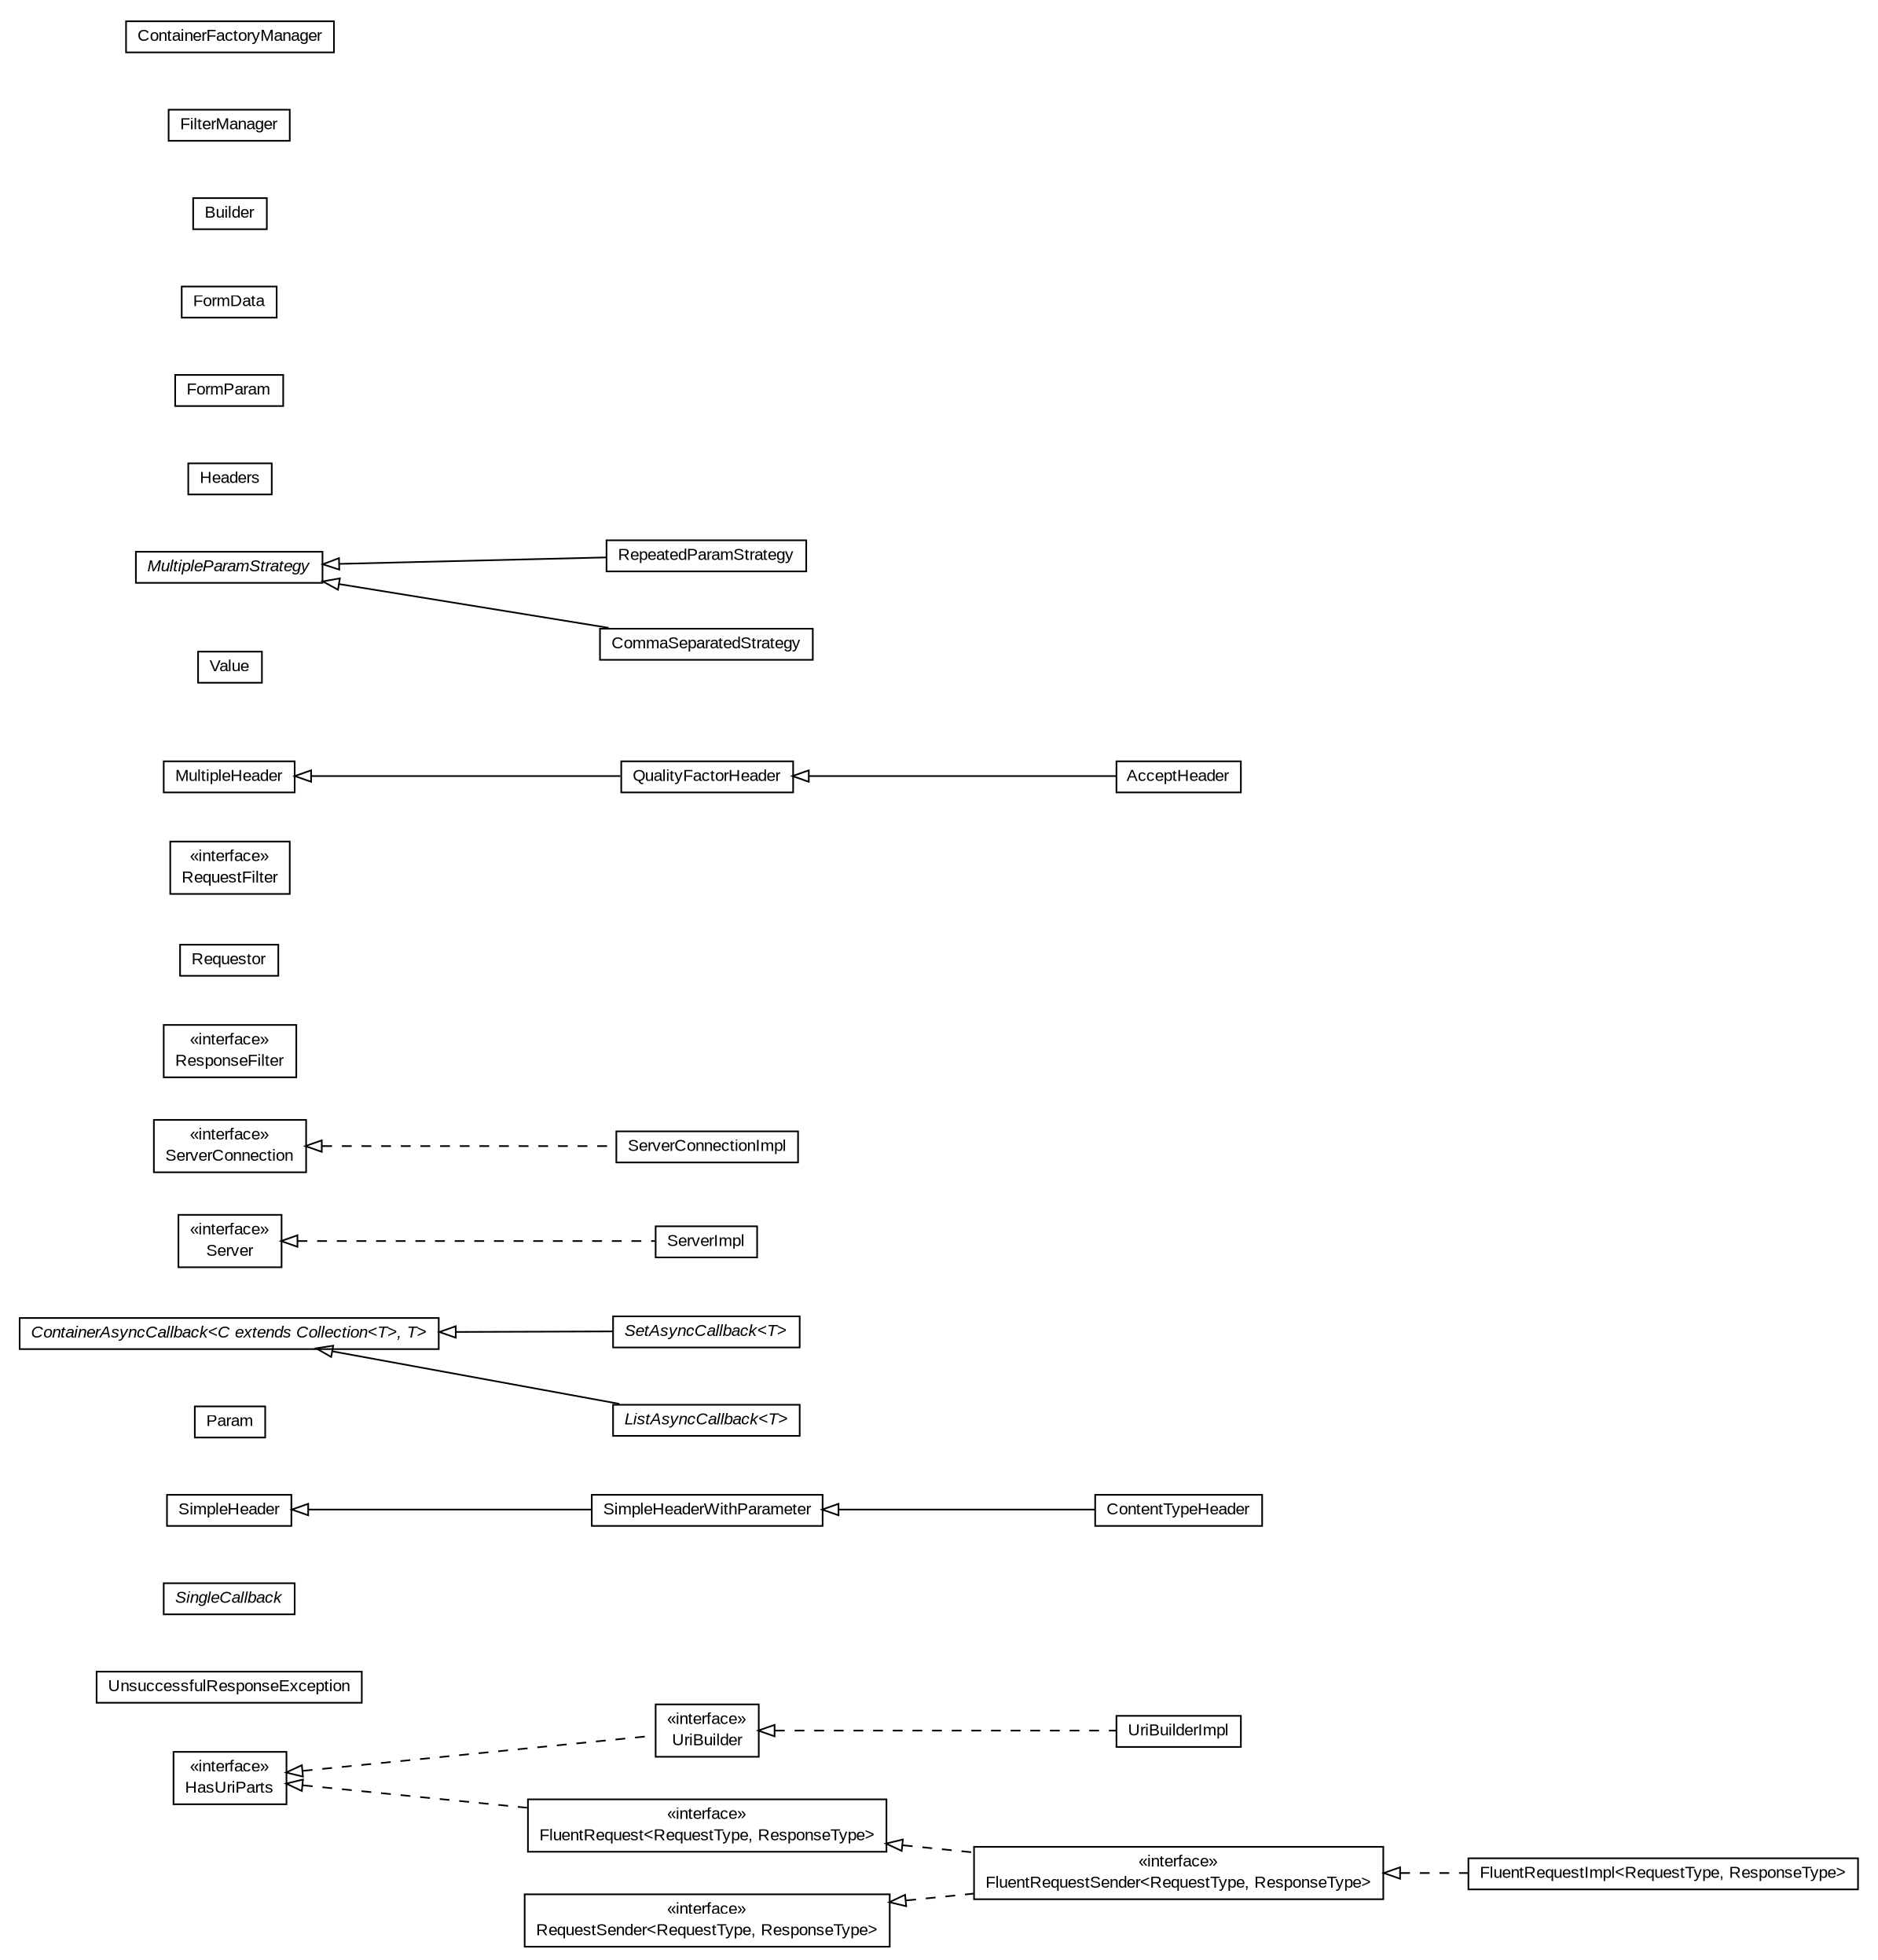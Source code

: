 #!/usr/local/bin/dot
#
# Class diagram 
# Generated by UMLGraph version R5_6-24-gf6e263 (http://www.umlgraph.org/)
#

digraph G {
	edge [fontname="arial",fontsize=10,labelfontname="arial",labelfontsize=10];
	node [fontname="arial",fontsize=10,shape=plaintext];
	nodesep=0.25;
	ranksep=0.5;
	rankdir=LR;
	// org.turbogwt.net.http.UriBuilderImpl
	c0 [label=<<table title="org.turbogwt.net.http.UriBuilderImpl" border="0" cellborder="1" cellspacing="0" cellpadding="2" port="p" href="./UriBuilderImpl.html">
		<tr><td><table border="0" cellspacing="0" cellpadding="1">
<tr><td align="center" balign="center"> UriBuilderImpl </td></tr>
		</table></td></tr>
		</table>>, URL="./UriBuilderImpl.html", fontname="arial", fontcolor="black", fontsize=10.0];
	// org.turbogwt.net.http.UriBuilder
	c1 [label=<<table title="org.turbogwt.net.http.UriBuilder" border="0" cellborder="1" cellspacing="0" cellpadding="2" port="p" href="./UriBuilder.html">
		<tr><td><table border="0" cellspacing="0" cellpadding="1">
<tr><td align="center" balign="center"> &#171;interface&#187; </td></tr>
<tr><td align="center" balign="center"> UriBuilder </td></tr>
		</table></td></tr>
		</table>>, URL="./UriBuilder.html", fontname="arial", fontcolor="black", fontsize=10.0];
	// org.turbogwt.net.http.UnsuccessfulResponseException
	c2 [label=<<table title="org.turbogwt.net.http.UnsuccessfulResponseException" border="0" cellborder="1" cellspacing="0" cellpadding="2" port="p" href="./UnsuccessfulResponseException.html">
		<tr><td><table border="0" cellspacing="0" cellpadding="1">
<tr><td align="center" balign="center"> UnsuccessfulResponseException </td></tr>
		</table></td></tr>
		</table>>, URL="./UnsuccessfulResponseException.html", fontname="arial", fontcolor="black", fontsize=10.0];
	// org.turbogwt.net.http.SingleCallback
	c3 [label=<<table title="org.turbogwt.net.http.SingleCallback" border="0" cellborder="1" cellspacing="0" cellpadding="2" port="p" href="./SingleCallback.html">
		<tr><td><table border="0" cellspacing="0" cellpadding="1">
<tr><td align="center" balign="center"><font face="arial italic"> SingleCallback </font></td></tr>
		</table></td></tr>
		</table>>, URL="./SingleCallback.html", fontname="arial", fontcolor="black", fontsize=10.0];
	// org.turbogwt.net.http.SimpleHeaderWithParameter
	c4 [label=<<table title="org.turbogwt.net.http.SimpleHeaderWithParameter" border="0" cellborder="1" cellspacing="0" cellpadding="2" port="p" href="./SimpleHeaderWithParameter.html">
		<tr><td><table border="0" cellspacing="0" cellpadding="1">
<tr><td align="center" balign="center"> SimpleHeaderWithParameter </td></tr>
		</table></td></tr>
		</table>>, URL="./SimpleHeaderWithParameter.html", fontname="arial", fontcolor="black", fontsize=10.0];
	// org.turbogwt.net.http.SimpleHeaderWithParameter.Param
	c5 [label=<<table title="org.turbogwt.net.http.SimpleHeaderWithParameter.Param" border="0" cellborder="1" cellspacing="0" cellpadding="2" port="p" href="./SimpleHeaderWithParameter.Param.html">
		<tr><td><table border="0" cellspacing="0" cellpadding="1">
<tr><td align="center" balign="center"> Param </td></tr>
		</table></td></tr>
		</table>>, URL="./SimpleHeaderWithParameter.Param.html", fontname="arial", fontcolor="black", fontsize=10.0];
	// org.turbogwt.net.http.SimpleHeader
	c6 [label=<<table title="org.turbogwt.net.http.SimpleHeader" border="0" cellborder="1" cellspacing="0" cellpadding="2" port="p" href="./SimpleHeader.html">
		<tr><td><table border="0" cellspacing="0" cellpadding="1">
<tr><td align="center" balign="center"> SimpleHeader </td></tr>
		</table></td></tr>
		</table>>, URL="./SimpleHeader.html", fontname="arial", fontcolor="black", fontsize=10.0];
	// org.turbogwt.net.http.SetAsyncCallback<T>
	c7 [label=<<table title="org.turbogwt.net.http.SetAsyncCallback" border="0" cellborder="1" cellspacing="0" cellpadding="2" port="p" href="./SetAsyncCallback.html">
		<tr><td><table border="0" cellspacing="0" cellpadding="1">
<tr><td align="center" balign="center"><font face="arial italic"> SetAsyncCallback&lt;T&gt; </font></td></tr>
		</table></td></tr>
		</table>>, URL="./SetAsyncCallback.html", fontname="arial", fontcolor="black", fontsize=10.0];
	// org.turbogwt.net.http.ServerImpl
	c8 [label=<<table title="org.turbogwt.net.http.ServerImpl" border="0" cellborder="1" cellspacing="0" cellpadding="2" port="p" href="./ServerImpl.html">
		<tr><td><table border="0" cellspacing="0" cellpadding="1">
<tr><td align="center" balign="center"> ServerImpl </td></tr>
		</table></td></tr>
		</table>>, URL="./ServerImpl.html", fontname="arial", fontcolor="black", fontsize=10.0];
	// org.turbogwt.net.http.ServerConnectionImpl
	c9 [label=<<table title="org.turbogwt.net.http.ServerConnectionImpl" border="0" cellborder="1" cellspacing="0" cellpadding="2" port="p" href="./ServerConnectionImpl.html">
		<tr><td><table border="0" cellspacing="0" cellpadding="1">
<tr><td align="center" balign="center"> ServerConnectionImpl </td></tr>
		</table></td></tr>
		</table>>, URL="./ServerConnectionImpl.html", fontname="arial", fontcolor="black", fontsize=10.0];
	// org.turbogwt.net.http.ServerConnection
	c10 [label=<<table title="org.turbogwt.net.http.ServerConnection" border="0" cellborder="1" cellspacing="0" cellpadding="2" port="p" href="./ServerConnection.html">
		<tr><td><table border="0" cellspacing="0" cellpadding="1">
<tr><td align="center" balign="center"> &#171;interface&#187; </td></tr>
<tr><td align="center" balign="center"> ServerConnection </td></tr>
		</table></td></tr>
		</table>>, URL="./ServerConnection.html", fontname="arial", fontcolor="black", fontsize=10.0];
	// org.turbogwt.net.http.Server
	c11 [label=<<table title="org.turbogwt.net.http.Server" border="0" cellborder="1" cellspacing="0" cellpadding="2" port="p" href="./Server.html">
		<tr><td><table border="0" cellspacing="0" cellpadding="1">
<tr><td align="center" balign="center"> &#171;interface&#187; </td></tr>
<tr><td align="center" balign="center"> Server </td></tr>
		</table></td></tr>
		</table>>, URL="./Server.html", fontname="arial", fontcolor="black", fontsize=10.0];
	// org.turbogwt.net.http.ResponseFilter
	c12 [label=<<table title="org.turbogwt.net.http.ResponseFilter" border="0" cellborder="1" cellspacing="0" cellpadding="2" port="p" href="./ResponseFilter.html">
		<tr><td><table border="0" cellspacing="0" cellpadding="1">
<tr><td align="center" balign="center"> &#171;interface&#187; </td></tr>
<tr><td align="center" balign="center"> ResponseFilter </td></tr>
		</table></td></tr>
		</table>>, URL="./ResponseFilter.html", fontname="arial", fontcolor="black", fontsize=10.0];
	// org.turbogwt.net.http.RequestSender<RequestType, ResponseType>
	c13 [label=<<table title="org.turbogwt.net.http.RequestSender" border="0" cellborder="1" cellspacing="0" cellpadding="2" port="p" href="./RequestSender.html">
		<tr><td><table border="0" cellspacing="0" cellpadding="1">
<tr><td align="center" balign="center"> &#171;interface&#187; </td></tr>
<tr><td align="center" balign="center"> RequestSender&lt;RequestType, ResponseType&gt; </td></tr>
		</table></td></tr>
		</table>>, URL="./RequestSender.html", fontname="arial", fontcolor="black", fontsize=10.0];
	// org.turbogwt.net.http.Requestor
	c14 [label=<<table title="org.turbogwt.net.http.Requestor" border="0" cellborder="1" cellspacing="0" cellpadding="2" port="p" href="./Requestor.html">
		<tr><td><table border="0" cellspacing="0" cellpadding="1">
<tr><td align="center" balign="center"> Requestor </td></tr>
		</table></td></tr>
		</table>>, URL="./Requestor.html", fontname="arial", fontcolor="black", fontsize=10.0];
	// org.turbogwt.net.http.RequestFilter
	c15 [label=<<table title="org.turbogwt.net.http.RequestFilter" border="0" cellborder="1" cellspacing="0" cellpadding="2" port="p" href="./RequestFilter.html">
		<tr><td><table border="0" cellspacing="0" cellpadding="1">
<tr><td align="center" balign="center"> &#171;interface&#187; </td></tr>
<tr><td align="center" balign="center"> RequestFilter </td></tr>
		</table></td></tr>
		</table>>, URL="./RequestFilter.html", fontname="arial", fontcolor="black", fontsize=10.0];
	// org.turbogwt.net.http.QualityFactorHeader
	c16 [label=<<table title="org.turbogwt.net.http.QualityFactorHeader" border="0" cellborder="1" cellspacing="0" cellpadding="2" port="p" href="./QualityFactorHeader.html">
		<tr><td><table border="0" cellspacing="0" cellpadding="1">
<tr><td align="center" balign="center"> QualityFactorHeader </td></tr>
		</table></td></tr>
		</table>>, URL="./QualityFactorHeader.html", fontname="arial", fontcolor="black", fontsize=10.0];
	// org.turbogwt.net.http.QualityFactorHeader.Value
	c17 [label=<<table title="org.turbogwt.net.http.QualityFactorHeader.Value" border="0" cellborder="1" cellspacing="0" cellpadding="2" port="p" href="./QualityFactorHeader.Value.html">
		<tr><td><table border="0" cellspacing="0" cellpadding="1">
<tr><td align="center" balign="center"> Value </td></tr>
		</table></td></tr>
		</table>>, URL="./QualityFactorHeader.Value.html", fontname="arial", fontcolor="black", fontsize=10.0];
	// org.turbogwt.net.http.MultipleParamStrategy
	c18 [label=<<table title="org.turbogwt.net.http.MultipleParamStrategy" border="0" cellborder="1" cellspacing="0" cellpadding="2" port="p" href="./MultipleParamStrategy.html">
		<tr><td><table border="0" cellspacing="0" cellpadding="1">
<tr><td align="center" balign="center"><font face="arial italic"> MultipleParamStrategy </font></td></tr>
		</table></td></tr>
		</table>>, URL="./MultipleParamStrategy.html", fontname="arial", fontcolor="black", fontsize=10.0];
	// org.turbogwt.net.http.MultipleParamStrategy.RepeatedParamStrategy
	c19 [label=<<table title="org.turbogwt.net.http.MultipleParamStrategy.RepeatedParamStrategy" border="0" cellborder="1" cellspacing="0" cellpadding="2" port="p" href="./MultipleParamStrategy.RepeatedParamStrategy.html">
		<tr><td><table border="0" cellspacing="0" cellpadding="1">
<tr><td align="center" balign="center"> RepeatedParamStrategy </td></tr>
		</table></td></tr>
		</table>>, URL="./MultipleParamStrategy.RepeatedParamStrategy.html", fontname="arial", fontcolor="black", fontsize=10.0];
	// org.turbogwt.net.http.MultipleParamStrategy.CommaSeparatedStrategy
	c20 [label=<<table title="org.turbogwt.net.http.MultipleParamStrategy.CommaSeparatedStrategy" border="0" cellborder="1" cellspacing="0" cellpadding="2" port="p" href="./MultipleParamStrategy.CommaSeparatedStrategy.html">
		<tr><td><table border="0" cellspacing="0" cellpadding="1">
<tr><td align="center" balign="center"> CommaSeparatedStrategy </td></tr>
		</table></td></tr>
		</table>>, URL="./MultipleParamStrategy.CommaSeparatedStrategy.html", fontname="arial", fontcolor="black", fontsize=10.0];
	// org.turbogwt.net.http.MultipleHeader
	c21 [label=<<table title="org.turbogwt.net.http.MultipleHeader" border="0" cellborder="1" cellspacing="0" cellpadding="2" port="p" href="./MultipleHeader.html">
		<tr><td><table border="0" cellspacing="0" cellpadding="1">
<tr><td align="center" balign="center"> MultipleHeader </td></tr>
		</table></td></tr>
		</table>>, URL="./MultipleHeader.html", fontname="arial", fontcolor="black", fontsize=10.0];
	// org.turbogwt.net.http.ListAsyncCallback<T>
	c22 [label=<<table title="org.turbogwt.net.http.ListAsyncCallback" border="0" cellborder="1" cellspacing="0" cellpadding="2" port="p" href="./ListAsyncCallback.html">
		<tr><td><table border="0" cellspacing="0" cellpadding="1">
<tr><td align="center" balign="center"><font face="arial italic"> ListAsyncCallback&lt;T&gt; </font></td></tr>
		</table></td></tr>
		</table>>, URL="./ListAsyncCallback.html", fontname="arial", fontcolor="black", fontsize=10.0];
	// org.turbogwt.net.http.Headers
	c23 [label=<<table title="org.turbogwt.net.http.Headers" border="0" cellborder="1" cellspacing="0" cellpadding="2" port="p" href="./Headers.html">
		<tr><td><table border="0" cellspacing="0" cellpadding="1">
<tr><td align="center" balign="center"> Headers </td></tr>
		</table></td></tr>
		</table>>, URL="./Headers.html", fontname="arial", fontcolor="black", fontsize=10.0];
	// org.turbogwt.net.http.HasUriParts
	c24 [label=<<table title="org.turbogwt.net.http.HasUriParts" border="0" cellborder="1" cellspacing="0" cellpadding="2" port="p" href="./HasUriParts.html">
		<tr><td><table border="0" cellspacing="0" cellpadding="1">
<tr><td align="center" balign="center"> &#171;interface&#187; </td></tr>
<tr><td align="center" balign="center"> HasUriParts </td></tr>
		</table></td></tr>
		</table>>, URL="./HasUriParts.html", fontname="arial", fontcolor="black", fontsize=10.0];
	// org.turbogwt.net.http.FormParam
	c25 [label=<<table title="org.turbogwt.net.http.FormParam" border="0" cellborder="1" cellspacing="0" cellpadding="2" port="p" href="./FormParam.html">
		<tr><td><table border="0" cellspacing="0" cellpadding="1">
<tr><td align="center" balign="center"> FormParam </td></tr>
		</table></td></tr>
		</table>>, URL="./FormParam.html", fontname="arial", fontcolor="black", fontsize=10.0];
	// org.turbogwt.net.http.FormData
	c26 [label=<<table title="org.turbogwt.net.http.FormData" border="0" cellborder="1" cellspacing="0" cellpadding="2" port="p" href="./FormData.html">
		<tr><td><table border="0" cellspacing="0" cellpadding="1">
<tr><td align="center" balign="center"> FormData </td></tr>
		</table></td></tr>
		</table>>, URL="./FormData.html", fontname="arial", fontcolor="black", fontsize=10.0];
	// org.turbogwt.net.http.FormData.Builder
	c27 [label=<<table title="org.turbogwt.net.http.FormData.Builder" border="0" cellborder="1" cellspacing="0" cellpadding="2" port="p" href="./FormData.Builder.html">
		<tr><td><table border="0" cellspacing="0" cellpadding="1">
<tr><td align="center" balign="center"> Builder </td></tr>
		</table></td></tr>
		</table>>, URL="./FormData.Builder.html", fontname="arial", fontcolor="black", fontsize=10.0];
	// org.turbogwt.net.http.FluentRequestSender<RequestType, ResponseType>
	c28 [label=<<table title="org.turbogwt.net.http.FluentRequestSender" border="0" cellborder="1" cellspacing="0" cellpadding="2" port="p" href="./FluentRequestSender.html">
		<tr><td><table border="0" cellspacing="0" cellpadding="1">
<tr><td align="center" balign="center"> &#171;interface&#187; </td></tr>
<tr><td align="center" balign="center"> FluentRequestSender&lt;RequestType, ResponseType&gt; </td></tr>
		</table></td></tr>
		</table>>, URL="./FluentRequestSender.html", fontname="arial", fontcolor="black", fontsize=10.0];
	// org.turbogwt.net.http.FluentRequestImpl<RequestType, ResponseType>
	c29 [label=<<table title="org.turbogwt.net.http.FluentRequestImpl" border="0" cellborder="1" cellspacing="0" cellpadding="2" port="p" href="./FluentRequestImpl.html">
		<tr><td><table border="0" cellspacing="0" cellpadding="1">
<tr><td align="center" balign="center"> FluentRequestImpl&lt;RequestType, ResponseType&gt; </td></tr>
		</table></td></tr>
		</table>>, URL="./FluentRequestImpl.html", fontname="arial", fontcolor="black", fontsize=10.0];
	// org.turbogwt.net.http.FluentRequest<RequestType, ResponseType>
	c30 [label=<<table title="org.turbogwt.net.http.FluentRequest" border="0" cellborder="1" cellspacing="0" cellpadding="2" port="p" href="./FluentRequest.html">
		<tr><td><table border="0" cellspacing="0" cellpadding="1">
<tr><td align="center" balign="center"> &#171;interface&#187; </td></tr>
<tr><td align="center" balign="center"> FluentRequest&lt;RequestType, ResponseType&gt; </td></tr>
		</table></td></tr>
		</table>>, URL="./FluentRequest.html", fontname="arial", fontcolor="black", fontsize=10.0];
	// org.turbogwt.net.http.FilterManager
	c31 [label=<<table title="org.turbogwt.net.http.FilterManager" border="0" cellborder="1" cellspacing="0" cellpadding="2" port="p" href="./FilterManager.html">
		<tr><td><table border="0" cellspacing="0" cellpadding="1">
<tr><td align="center" balign="center"> FilterManager </td></tr>
		</table></td></tr>
		</table>>, URL="./FilterManager.html", fontname="arial", fontcolor="black", fontsize=10.0];
	// org.turbogwt.net.http.ContentTypeHeader
	c32 [label=<<table title="org.turbogwt.net.http.ContentTypeHeader" border="0" cellborder="1" cellspacing="0" cellpadding="2" port="p" href="./ContentTypeHeader.html">
		<tr><td><table border="0" cellspacing="0" cellpadding="1">
<tr><td align="center" balign="center"> ContentTypeHeader </td></tr>
		</table></td></tr>
		</table>>, URL="./ContentTypeHeader.html", fontname="arial", fontcolor="black", fontsize=10.0];
	// org.turbogwt.net.http.ContainerFactoryManager
	c33 [label=<<table title="org.turbogwt.net.http.ContainerFactoryManager" border="0" cellborder="1" cellspacing="0" cellpadding="2" port="p" href="./ContainerFactoryManager.html">
		<tr><td><table border="0" cellspacing="0" cellpadding="1">
<tr><td align="center" balign="center"> ContainerFactoryManager </td></tr>
		</table></td></tr>
		</table>>, URL="./ContainerFactoryManager.html", fontname="arial", fontcolor="black", fontsize=10.0];
	// org.turbogwt.net.http.ContainerAsyncCallback<C extends java.util.Collection<T>, T>
	c34 [label=<<table title="org.turbogwt.net.http.ContainerAsyncCallback" border="0" cellborder="1" cellspacing="0" cellpadding="2" port="p" href="./ContainerAsyncCallback.html">
		<tr><td><table border="0" cellspacing="0" cellpadding="1">
<tr><td align="center" balign="center"><font face="arial italic"> ContainerAsyncCallback&lt;C extends Collection&lt;T&gt;, T&gt; </font></td></tr>
		</table></td></tr>
		</table>>, URL="./ContainerAsyncCallback.html", fontname="arial", fontcolor="black", fontsize=10.0];
	// org.turbogwt.net.http.AcceptHeader
	c35 [label=<<table title="org.turbogwt.net.http.AcceptHeader" border="0" cellborder="1" cellspacing="0" cellpadding="2" port="p" href="./AcceptHeader.html">
		<tr><td><table border="0" cellspacing="0" cellpadding="1">
<tr><td align="center" balign="center"> AcceptHeader </td></tr>
		</table></td></tr>
		</table>>, URL="./AcceptHeader.html", fontname="arial", fontcolor="black", fontsize=10.0];
	//org.turbogwt.net.http.UriBuilderImpl implements org.turbogwt.net.http.UriBuilder
	c1:p -> c0:p [dir=back,arrowtail=empty,style=dashed];
	//org.turbogwt.net.http.UriBuilder implements org.turbogwt.net.http.HasUriParts
	c24:p -> c1:p [dir=back,arrowtail=empty,style=dashed];
	//org.turbogwt.net.http.SimpleHeaderWithParameter extends org.turbogwt.net.http.SimpleHeader
	c6:p -> c4:p [dir=back,arrowtail=empty];
	//org.turbogwt.net.http.SetAsyncCallback<T> extends org.turbogwt.net.http.ContainerAsyncCallback<java.util.Set<T>, T>
	c34:p -> c7:p [dir=back,arrowtail=empty];
	//org.turbogwt.net.http.ServerImpl implements org.turbogwt.net.http.Server
	c11:p -> c8:p [dir=back,arrowtail=empty,style=dashed];
	//org.turbogwt.net.http.ServerConnectionImpl implements org.turbogwt.net.http.ServerConnection
	c10:p -> c9:p [dir=back,arrowtail=empty,style=dashed];
	//org.turbogwt.net.http.QualityFactorHeader extends org.turbogwt.net.http.MultipleHeader
	c21:p -> c16:p [dir=back,arrowtail=empty];
	//org.turbogwt.net.http.MultipleParamStrategy.RepeatedParamStrategy extends org.turbogwt.net.http.MultipleParamStrategy
	c18:p -> c19:p [dir=back,arrowtail=empty];
	//org.turbogwt.net.http.MultipleParamStrategy.CommaSeparatedStrategy extends org.turbogwt.net.http.MultipleParamStrategy
	c18:p -> c20:p [dir=back,arrowtail=empty];
	//org.turbogwt.net.http.ListAsyncCallback<T> extends org.turbogwt.net.http.ContainerAsyncCallback<java.util.List<T>, T>
	c34:p -> c22:p [dir=back,arrowtail=empty];
	//org.turbogwt.net.http.FluentRequestSender<RequestType, ResponseType> implements org.turbogwt.net.http.FluentRequest<RequestType, ResponseType>
	c30:p -> c28:p [dir=back,arrowtail=empty,style=dashed];
	//org.turbogwt.net.http.FluentRequestSender<RequestType, ResponseType> implements org.turbogwt.net.http.RequestSender<RequestType, ResponseType>
	c13:p -> c28:p [dir=back,arrowtail=empty,style=dashed];
	//org.turbogwt.net.http.FluentRequestImpl<RequestType, ResponseType> implements org.turbogwt.net.http.FluentRequestSender<RequestType, ResponseType>
	c28:p -> c29:p [dir=back,arrowtail=empty,style=dashed];
	//org.turbogwt.net.http.FluentRequest<RequestType, ResponseType> implements org.turbogwt.net.http.HasUriParts
	c24:p -> c30:p [dir=back,arrowtail=empty,style=dashed];
	//org.turbogwt.net.http.ContentTypeHeader extends org.turbogwt.net.http.SimpleHeaderWithParameter
	c4:p -> c32:p [dir=back,arrowtail=empty];
	//org.turbogwt.net.http.AcceptHeader extends org.turbogwt.net.http.QualityFactorHeader
	c16:p -> c35:p [dir=back,arrowtail=empty];
}

